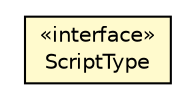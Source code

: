 #!/usr/local/bin/dot
#
# Class diagram 
# Generated by UMLGraph version R5_6_6-8-g8d7759 (http://www.umlgraph.org/)
#

digraph G {
	edge [fontname="Helvetica",fontsize=10,labelfontname="Helvetica",labelfontsize=10];
	node [fontname="Helvetica",fontsize=10,shape=plaintext];
	nodesep=0.25;
	ranksep=0.5;
	// org.dayatang.script.ScriptType
	c6 [label=<<table title="org.dayatang.script.ScriptType" border="0" cellborder="1" cellspacing="0" cellpadding="2" port="p" bgcolor="lemonChiffon" href="./ScriptType.html">
		<tr><td><table border="0" cellspacing="0" cellpadding="1">
<tr><td align="center" balign="center"> &#171;interface&#187; </td></tr>
<tr><td align="center" balign="center"> ScriptType </td></tr>
		</table></td></tr>
		</table>>, URL="./ScriptType.html", fontname="Helvetica", fontcolor="black", fontsize=10.0];
}

